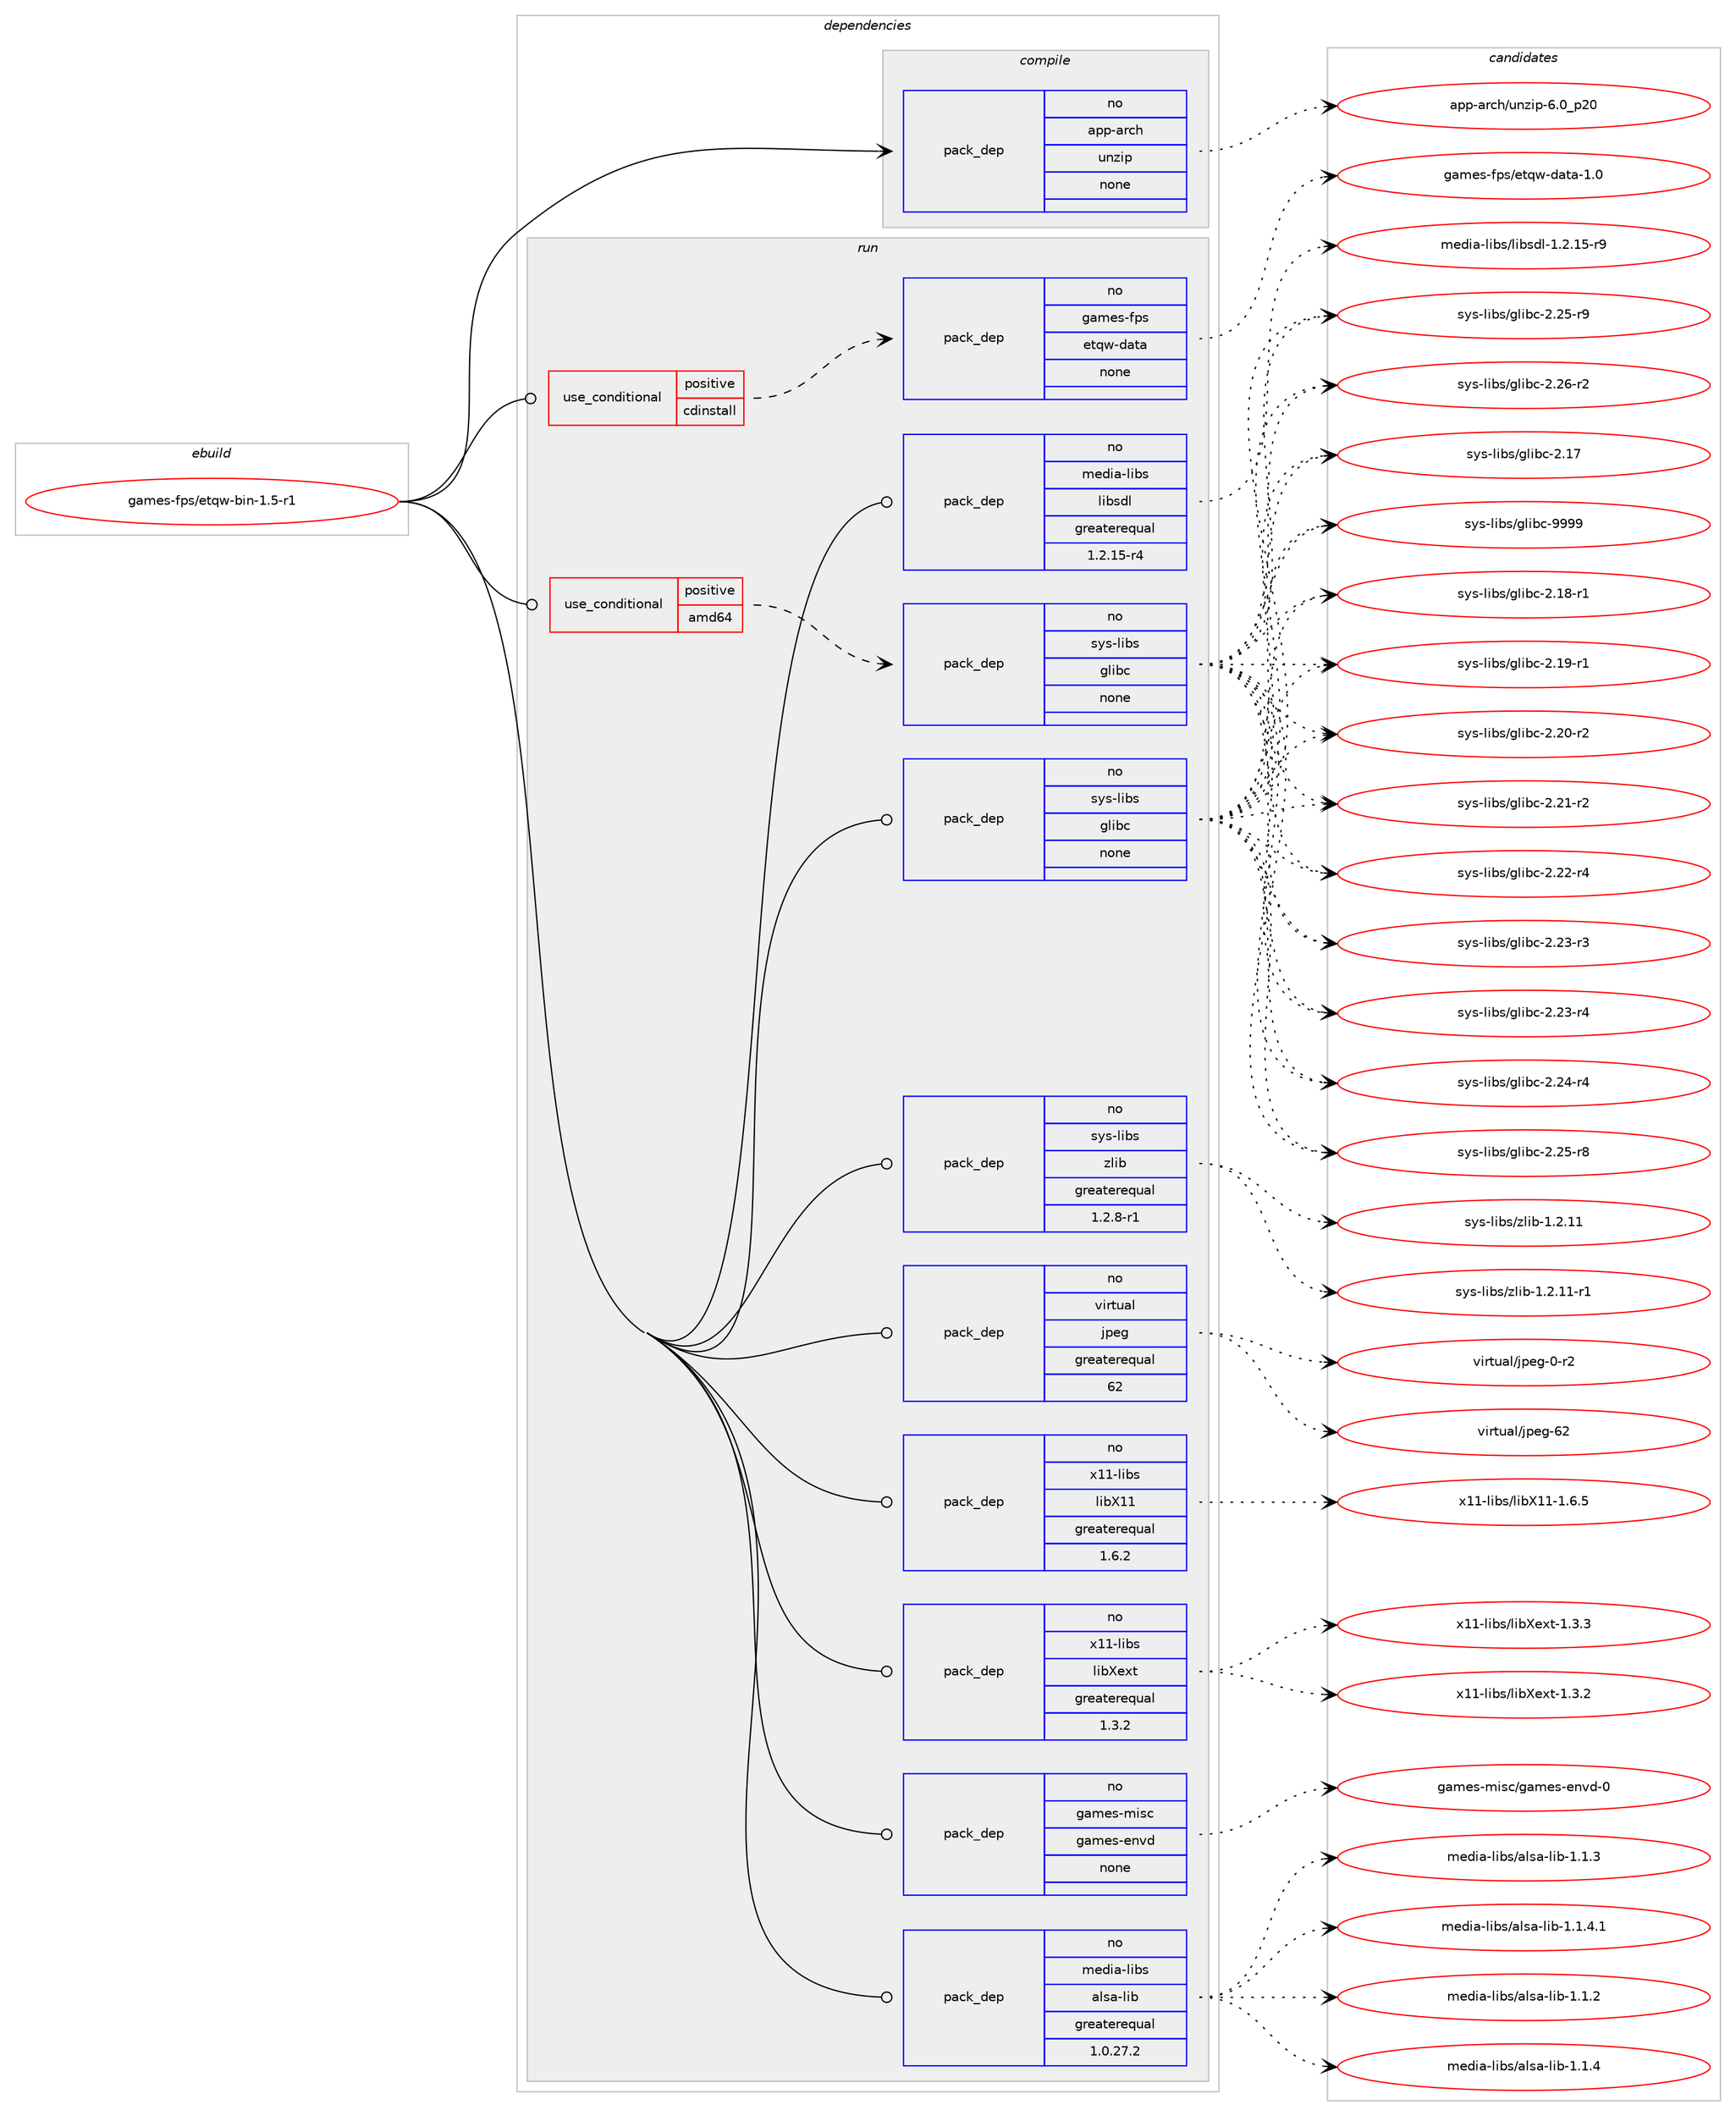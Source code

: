 digraph prolog {

# *************
# Graph options
# *************

newrank=true;
concentrate=true;
compound=true;
graph [rankdir=LR,fontname=Helvetica,fontsize=10,ranksep=1.5];#, ranksep=2.5, nodesep=0.2];
edge  [arrowhead=vee];
node  [fontname=Helvetica,fontsize=10];

# **********
# The ebuild
# **********

subgraph cluster_leftcol {
color=gray;
rank=same;
label=<<i>ebuild</i>>;
id [label="games-fps/etqw-bin-1.5-r1", color=red, width=4, href="../games-fps/etqw-bin-1.5-r1.svg"];
}

# ****************
# The dependencies
# ****************

subgraph cluster_midcol {
color=gray;
label=<<i>dependencies</i>>;
subgraph cluster_compile {
fillcolor="#eeeeee";
style=filled;
label=<<i>compile</i>>;
subgraph pack213599 {
dependency298496 [label=<<TABLE BORDER="0" CELLBORDER="1" CELLSPACING="0" CELLPADDING="4" WIDTH="220"><TR><TD ROWSPAN="6" CELLPADDING="30">pack_dep</TD></TR><TR><TD WIDTH="110">no</TD></TR><TR><TD>app-arch</TD></TR><TR><TD>unzip</TD></TR><TR><TD>none</TD></TR><TR><TD></TD></TR></TABLE>>, shape=none, color=blue];
}
id:e -> dependency298496:w [weight=20,style="solid",arrowhead="vee"];
}
subgraph cluster_compileandrun {
fillcolor="#eeeeee";
style=filled;
label=<<i>compile and run</i>>;
}
subgraph cluster_run {
fillcolor="#eeeeee";
style=filled;
label=<<i>run</i>>;
subgraph cond80378 {
dependency298497 [label=<<TABLE BORDER="0" CELLBORDER="1" CELLSPACING="0" CELLPADDING="4"><TR><TD ROWSPAN="3" CELLPADDING="10">use_conditional</TD></TR><TR><TD>positive</TD></TR><TR><TD>amd64</TD></TR></TABLE>>, shape=none, color=red];
subgraph pack213600 {
dependency298498 [label=<<TABLE BORDER="0" CELLBORDER="1" CELLSPACING="0" CELLPADDING="4" WIDTH="220"><TR><TD ROWSPAN="6" CELLPADDING="30">pack_dep</TD></TR><TR><TD WIDTH="110">no</TD></TR><TR><TD>sys-libs</TD></TR><TR><TD>glibc</TD></TR><TR><TD>none</TD></TR><TR><TD></TD></TR></TABLE>>, shape=none, color=blue];
}
dependency298497:e -> dependency298498:w [weight=20,style="dashed",arrowhead="vee"];
}
id:e -> dependency298497:w [weight=20,style="solid",arrowhead="odot"];
subgraph cond80379 {
dependency298499 [label=<<TABLE BORDER="0" CELLBORDER="1" CELLSPACING="0" CELLPADDING="4"><TR><TD ROWSPAN="3" CELLPADDING="10">use_conditional</TD></TR><TR><TD>positive</TD></TR><TR><TD>cdinstall</TD></TR></TABLE>>, shape=none, color=red];
subgraph pack213601 {
dependency298500 [label=<<TABLE BORDER="0" CELLBORDER="1" CELLSPACING="0" CELLPADDING="4" WIDTH="220"><TR><TD ROWSPAN="6" CELLPADDING="30">pack_dep</TD></TR><TR><TD WIDTH="110">no</TD></TR><TR><TD>games-fps</TD></TR><TR><TD>etqw-data</TD></TR><TR><TD>none</TD></TR><TR><TD></TD></TR></TABLE>>, shape=none, color=blue];
}
dependency298499:e -> dependency298500:w [weight=20,style="dashed",arrowhead="vee"];
}
id:e -> dependency298499:w [weight=20,style="solid",arrowhead="odot"];
subgraph pack213602 {
dependency298501 [label=<<TABLE BORDER="0" CELLBORDER="1" CELLSPACING="0" CELLPADDING="4" WIDTH="220"><TR><TD ROWSPAN="6" CELLPADDING="30">pack_dep</TD></TR><TR><TD WIDTH="110">no</TD></TR><TR><TD>games-misc</TD></TR><TR><TD>games-envd</TD></TR><TR><TD>none</TD></TR><TR><TD></TD></TR></TABLE>>, shape=none, color=blue];
}
id:e -> dependency298501:w [weight=20,style="solid",arrowhead="odot"];
subgraph pack213603 {
dependency298502 [label=<<TABLE BORDER="0" CELLBORDER="1" CELLSPACING="0" CELLPADDING="4" WIDTH="220"><TR><TD ROWSPAN="6" CELLPADDING="30">pack_dep</TD></TR><TR><TD WIDTH="110">no</TD></TR><TR><TD>media-libs</TD></TR><TR><TD>alsa-lib</TD></TR><TR><TD>greaterequal</TD></TR><TR><TD>1.0.27.2</TD></TR></TABLE>>, shape=none, color=blue];
}
id:e -> dependency298502:w [weight=20,style="solid",arrowhead="odot"];
subgraph pack213604 {
dependency298503 [label=<<TABLE BORDER="0" CELLBORDER="1" CELLSPACING="0" CELLPADDING="4" WIDTH="220"><TR><TD ROWSPAN="6" CELLPADDING="30">pack_dep</TD></TR><TR><TD WIDTH="110">no</TD></TR><TR><TD>media-libs</TD></TR><TR><TD>libsdl</TD></TR><TR><TD>greaterequal</TD></TR><TR><TD>1.2.15-r4</TD></TR></TABLE>>, shape=none, color=blue];
}
id:e -> dependency298503:w [weight=20,style="solid",arrowhead="odot"];
subgraph pack213605 {
dependency298504 [label=<<TABLE BORDER="0" CELLBORDER="1" CELLSPACING="0" CELLPADDING="4" WIDTH="220"><TR><TD ROWSPAN="6" CELLPADDING="30">pack_dep</TD></TR><TR><TD WIDTH="110">no</TD></TR><TR><TD>sys-libs</TD></TR><TR><TD>glibc</TD></TR><TR><TD>none</TD></TR><TR><TD></TD></TR></TABLE>>, shape=none, color=blue];
}
id:e -> dependency298504:w [weight=20,style="solid",arrowhead="odot"];
subgraph pack213606 {
dependency298505 [label=<<TABLE BORDER="0" CELLBORDER="1" CELLSPACING="0" CELLPADDING="4" WIDTH="220"><TR><TD ROWSPAN="6" CELLPADDING="30">pack_dep</TD></TR><TR><TD WIDTH="110">no</TD></TR><TR><TD>sys-libs</TD></TR><TR><TD>zlib</TD></TR><TR><TD>greaterequal</TD></TR><TR><TD>1.2.8-r1</TD></TR></TABLE>>, shape=none, color=blue];
}
id:e -> dependency298505:w [weight=20,style="solid",arrowhead="odot"];
subgraph pack213607 {
dependency298506 [label=<<TABLE BORDER="0" CELLBORDER="1" CELLSPACING="0" CELLPADDING="4" WIDTH="220"><TR><TD ROWSPAN="6" CELLPADDING="30">pack_dep</TD></TR><TR><TD WIDTH="110">no</TD></TR><TR><TD>virtual</TD></TR><TR><TD>jpeg</TD></TR><TR><TD>greaterequal</TD></TR><TR><TD>62</TD></TR></TABLE>>, shape=none, color=blue];
}
id:e -> dependency298506:w [weight=20,style="solid",arrowhead="odot"];
subgraph pack213608 {
dependency298507 [label=<<TABLE BORDER="0" CELLBORDER="1" CELLSPACING="0" CELLPADDING="4" WIDTH="220"><TR><TD ROWSPAN="6" CELLPADDING="30">pack_dep</TD></TR><TR><TD WIDTH="110">no</TD></TR><TR><TD>x11-libs</TD></TR><TR><TD>libX11</TD></TR><TR><TD>greaterequal</TD></TR><TR><TD>1.6.2</TD></TR></TABLE>>, shape=none, color=blue];
}
id:e -> dependency298507:w [weight=20,style="solid",arrowhead="odot"];
subgraph pack213609 {
dependency298508 [label=<<TABLE BORDER="0" CELLBORDER="1" CELLSPACING="0" CELLPADDING="4" WIDTH="220"><TR><TD ROWSPAN="6" CELLPADDING="30">pack_dep</TD></TR><TR><TD WIDTH="110">no</TD></TR><TR><TD>x11-libs</TD></TR><TR><TD>libXext</TD></TR><TR><TD>greaterequal</TD></TR><TR><TD>1.3.2</TD></TR></TABLE>>, shape=none, color=blue];
}
id:e -> dependency298508:w [weight=20,style="solid",arrowhead="odot"];
}
}

# **************
# The candidates
# **************

subgraph cluster_choices {
rank=same;
color=gray;
label=<<i>candidates</i>>;

subgraph choice213599 {
color=black;
nodesep=1;
choice971121124597114991044711711012210511245544648951125048 [label="app-arch/unzip-6.0_p20", color=red, width=4,href="../app-arch/unzip-6.0_p20.svg"];
dependency298496:e -> choice971121124597114991044711711012210511245544648951125048:w [style=dotted,weight="100"];
}
subgraph choice213600 {
color=black;
nodesep=1;
choice11512111545108105981154710310810598994550464955 [label="sys-libs/glibc-2.17", color=red, width=4,href="../sys-libs/glibc-2.17.svg"];
choice115121115451081059811547103108105989945504649564511449 [label="sys-libs/glibc-2.18-r1", color=red, width=4,href="../sys-libs/glibc-2.18-r1.svg"];
choice115121115451081059811547103108105989945504649574511449 [label="sys-libs/glibc-2.19-r1", color=red, width=4,href="../sys-libs/glibc-2.19-r1.svg"];
choice115121115451081059811547103108105989945504650484511450 [label="sys-libs/glibc-2.20-r2", color=red, width=4,href="../sys-libs/glibc-2.20-r2.svg"];
choice115121115451081059811547103108105989945504650494511450 [label="sys-libs/glibc-2.21-r2", color=red, width=4,href="../sys-libs/glibc-2.21-r2.svg"];
choice115121115451081059811547103108105989945504650504511452 [label="sys-libs/glibc-2.22-r4", color=red, width=4,href="../sys-libs/glibc-2.22-r4.svg"];
choice115121115451081059811547103108105989945504650514511451 [label="sys-libs/glibc-2.23-r3", color=red, width=4,href="../sys-libs/glibc-2.23-r3.svg"];
choice115121115451081059811547103108105989945504650514511452 [label="sys-libs/glibc-2.23-r4", color=red, width=4,href="../sys-libs/glibc-2.23-r4.svg"];
choice115121115451081059811547103108105989945504650524511452 [label="sys-libs/glibc-2.24-r4", color=red, width=4,href="../sys-libs/glibc-2.24-r4.svg"];
choice115121115451081059811547103108105989945504650534511456 [label="sys-libs/glibc-2.25-r8", color=red, width=4,href="../sys-libs/glibc-2.25-r8.svg"];
choice115121115451081059811547103108105989945504650534511457 [label="sys-libs/glibc-2.25-r9", color=red, width=4,href="../sys-libs/glibc-2.25-r9.svg"];
choice115121115451081059811547103108105989945504650544511450 [label="sys-libs/glibc-2.26-r2", color=red, width=4,href="../sys-libs/glibc-2.26-r2.svg"];
choice11512111545108105981154710310810598994557575757 [label="sys-libs/glibc-9999", color=red, width=4,href="../sys-libs/glibc-9999.svg"];
dependency298498:e -> choice11512111545108105981154710310810598994550464955:w [style=dotted,weight="100"];
dependency298498:e -> choice115121115451081059811547103108105989945504649564511449:w [style=dotted,weight="100"];
dependency298498:e -> choice115121115451081059811547103108105989945504649574511449:w [style=dotted,weight="100"];
dependency298498:e -> choice115121115451081059811547103108105989945504650484511450:w [style=dotted,weight="100"];
dependency298498:e -> choice115121115451081059811547103108105989945504650494511450:w [style=dotted,weight="100"];
dependency298498:e -> choice115121115451081059811547103108105989945504650504511452:w [style=dotted,weight="100"];
dependency298498:e -> choice115121115451081059811547103108105989945504650514511451:w [style=dotted,weight="100"];
dependency298498:e -> choice115121115451081059811547103108105989945504650514511452:w [style=dotted,weight="100"];
dependency298498:e -> choice115121115451081059811547103108105989945504650524511452:w [style=dotted,weight="100"];
dependency298498:e -> choice115121115451081059811547103108105989945504650534511456:w [style=dotted,weight="100"];
dependency298498:e -> choice115121115451081059811547103108105989945504650534511457:w [style=dotted,weight="100"];
dependency298498:e -> choice115121115451081059811547103108105989945504650544511450:w [style=dotted,weight="100"];
dependency298498:e -> choice11512111545108105981154710310810598994557575757:w [style=dotted,weight="100"];
}
subgraph choice213601 {
color=black;
nodesep=1;
choice10397109101115451021121154710111611311945100971169745494648 [label="games-fps/etqw-data-1.0", color=red, width=4,href="../games-fps/etqw-data-1.0.svg"];
dependency298500:e -> choice10397109101115451021121154710111611311945100971169745494648:w [style=dotted,weight="100"];
}
subgraph choice213602 {
color=black;
nodesep=1;
choice1039710910111545109105115994710397109101115451011101181004548 [label="games-misc/games-envd-0", color=red, width=4,href="../games-misc/games-envd-0.svg"];
dependency298501:e -> choice1039710910111545109105115994710397109101115451011101181004548:w [style=dotted,weight="100"];
}
subgraph choice213603 {
color=black;
nodesep=1;
choice1091011001059745108105981154797108115974510810598454946494650 [label="media-libs/alsa-lib-1.1.2", color=red, width=4,href="../media-libs/alsa-lib-1.1.2.svg"];
choice1091011001059745108105981154797108115974510810598454946494651 [label="media-libs/alsa-lib-1.1.3", color=red, width=4,href="../media-libs/alsa-lib-1.1.3.svg"];
choice1091011001059745108105981154797108115974510810598454946494652 [label="media-libs/alsa-lib-1.1.4", color=red, width=4,href="../media-libs/alsa-lib-1.1.4.svg"];
choice10910110010597451081059811547971081159745108105984549464946524649 [label="media-libs/alsa-lib-1.1.4.1", color=red, width=4,href="../media-libs/alsa-lib-1.1.4.1.svg"];
dependency298502:e -> choice1091011001059745108105981154797108115974510810598454946494650:w [style=dotted,weight="100"];
dependency298502:e -> choice1091011001059745108105981154797108115974510810598454946494651:w [style=dotted,weight="100"];
dependency298502:e -> choice1091011001059745108105981154797108115974510810598454946494652:w [style=dotted,weight="100"];
dependency298502:e -> choice10910110010597451081059811547971081159745108105984549464946524649:w [style=dotted,weight="100"];
}
subgraph choice213604 {
color=black;
nodesep=1;
choice1091011001059745108105981154710810598115100108454946504649534511457 [label="media-libs/libsdl-1.2.15-r9", color=red, width=4,href="../media-libs/libsdl-1.2.15-r9.svg"];
dependency298503:e -> choice1091011001059745108105981154710810598115100108454946504649534511457:w [style=dotted,weight="100"];
}
subgraph choice213605 {
color=black;
nodesep=1;
choice11512111545108105981154710310810598994550464955 [label="sys-libs/glibc-2.17", color=red, width=4,href="../sys-libs/glibc-2.17.svg"];
choice115121115451081059811547103108105989945504649564511449 [label="sys-libs/glibc-2.18-r1", color=red, width=4,href="../sys-libs/glibc-2.18-r1.svg"];
choice115121115451081059811547103108105989945504649574511449 [label="sys-libs/glibc-2.19-r1", color=red, width=4,href="../sys-libs/glibc-2.19-r1.svg"];
choice115121115451081059811547103108105989945504650484511450 [label="sys-libs/glibc-2.20-r2", color=red, width=4,href="../sys-libs/glibc-2.20-r2.svg"];
choice115121115451081059811547103108105989945504650494511450 [label="sys-libs/glibc-2.21-r2", color=red, width=4,href="../sys-libs/glibc-2.21-r2.svg"];
choice115121115451081059811547103108105989945504650504511452 [label="sys-libs/glibc-2.22-r4", color=red, width=4,href="../sys-libs/glibc-2.22-r4.svg"];
choice115121115451081059811547103108105989945504650514511451 [label="sys-libs/glibc-2.23-r3", color=red, width=4,href="../sys-libs/glibc-2.23-r3.svg"];
choice115121115451081059811547103108105989945504650514511452 [label="sys-libs/glibc-2.23-r4", color=red, width=4,href="../sys-libs/glibc-2.23-r4.svg"];
choice115121115451081059811547103108105989945504650524511452 [label="sys-libs/glibc-2.24-r4", color=red, width=4,href="../sys-libs/glibc-2.24-r4.svg"];
choice115121115451081059811547103108105989945504650534511456 [label="sys-libs/glibc-2.25-r8", color=red, width=4,href="../sys-libs/glibc-2.25-r8.svg"];
choice115121115451081059811547103108105989945504650534511457 [label="sys-libs/glibc-2.25-r9", color=red, width=4,href="../sys-libs/glibc-2.25-r9.svg"];
choice115121115451081059811547103108105989945504650544511450 [label="sys-libs/glibc-2.26-r2", color=red, width=4,href="../sys-libs/glibc-2.26-r2.svg"];
choice11512111545108105981154710310810598994557575757 [label="sys-libs/glibc-9999", color=red, width=4,href="../sys-libs/glibc-9999.svg"];
dependency298504:e -> choice11512111545108105981154710310810598994550464955:w [style=dotted,weight="100"];
dependency298504:e -> choice115121115451081059811547103108105989945504649564511449:w [style=dotted,weight="100"];
dependency298504:e -> choice115121115451081059811547103108105989945504649574511449:w [style=dotted,weight="100"];
dependency298504:e -> choice115121115451081059811547103108105989945504650484511450:w [style=dotted,weight="100"];
dependency298504:e -> choice115121115451081059811547103108105989945504650494511450:w [style=dotted,weight="100"];
dependency298504:e -> choice115121115451081059811547103108105989945504650504511452:w [style=dotted,weight="100"];
dependency298504:e -> choice115121115451081059811547103108105989945504650514511451:w [style=dotted,weight="100"];
dependency298504:e -> choice115121115451081059811547103108105989945504650514511452:w [style=dotted,weight="100"];
dependency298504:e -> choice115121115451081059811547103108105989945504650524511452:w [style=dotted,weight="100"];
dependency298504:e -> choice115121115451081059811547103108105989945504650534511456:w [style=dotted,weight="100"];
dependency298504:e -> choice115121115451081059811547103108105989945504650534511457:w [style=dotted,weight="100"];
dependency298504:e -> choice115121115451081059811547103108105989945504650544511450:w [style=dotted,weight="100"];
dependency298504:e -> choice11512111545108105981154710310810598994557575757:w [style=dotted,weight="100"];
}
subgraph choice213606 {
color=black;
nodesep=1;
choice1151211154510810598115471221081059845494650464949 [label="sys-libs/zlib-1.2.11", color=red, width=4,href="../sys-libs/zlib-1.2.11.svg"];
choice11512111545108105981154712210810598454946504649494511449 [label="sys-libs/zlib-1.2.11-r1", color=red, width=4,href="../sys-libs/zlib-1.2.11-r1.svg"];
dependency298505:e -> choice1151211154510810598115471221081059845494650464949:w [style=dotted,weight="100"];
dependency298505:e -> choice11512111545108105981154712210810598454946504649494511449:w [style=dotted,weight="100"];
}
subgraph choice213607 {
color=black;
nodesep=1;
choice118105114116117971084710611210110345484511450 [label="virtual/jpeg-0-r2", color=red, width=4,href="../virtual/jpeg-0-r2.svg"];
choice1181051141161179710847106112101103455450 [label="virtual/jpeg-62", color=red, width=4,href="../virtual/jpeg-62.svg"];
dependency298506:e -> choice118105114116117971084710611210110345484511450:w [style=dotted,weight="100"];
dependency298506:e -> choice1181051141161179710847106112101103455450:w [style=dotted,weight="100"];
}
subgraph choice213608 {
color=black;
nodesep=1;
choice120494945108105981154710810598884949454946544653 [label="x11-libs/libX11-1.6.5", color=red, width=4,href="../x11-libs/libX11-1.6.5.svg"];
dependency298507:e -> choice120494945108105981154710810598884949454946544653:w [style=dotted,weight="100"];
}
subgraph choice213609 {
color=black;
nodesep=1;
choice12049494510810598115471081059888101120116454946514650 [label="x11-libs/libXext-1.3.2", color=red, width=4,href="../x11-libs/libXext-1.3.2.svg"];
choice12049494510810598115471081059888101120116454946514651 [label="x11-libs/libXext-1.3.3", color=red, width=4,href="../x11-libs/libXext-1.3.3.svg"];
dependency298508:e -> choice12049494510810598115471081059888101120116454946514650:w [style=dotted,weight="100"];
dependency298508:e -> choice12049494510810598115471081059888101120116454946514651:w [style=dotted,weight="100"];
}
}

}

